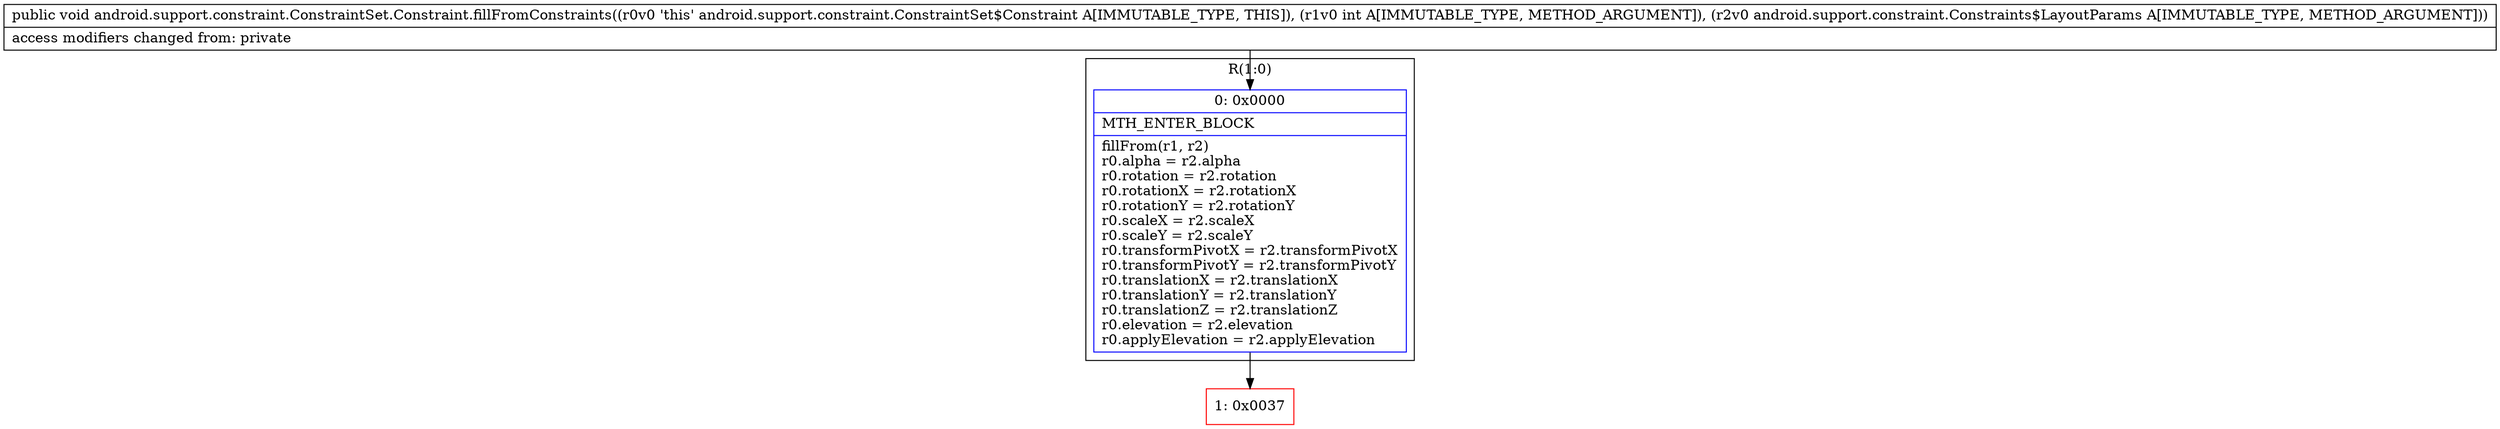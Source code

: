 digraph "CFG forandroid.support.constraint.ConstraintSet.Constraint.fillFromConstraints(ILandroid\/support\/constraint\/Constraints$LayoutParams;)V" {
subgraph cluster_Region_1832306794 {
label = "R(1:0)";
node [shape=record,color=blue];
Node_0 [shape=record,label="{0\:\ 0x0000|MTH_ENTER_BLOCK\l|fillFrom(r1, r2)\lr0.alpha = r2.alpha\lr0.rotation = r2.rotation\lr0.rotationX = r2.rotationX\lr0.rotationY = r2.rotationY\lr0.scaleX = r2.scaleX\lr0.scaleY = r2.scaleY\lr0.transformPivotX = r2.transformPivotX\lr0.transformPivotY = r2.transformPivotY\lr0.translationX = r2.translationX\lr0.translationY = r2.translationY\lr0.translationZ = r2.translationZ\lr0.elevation = r2.elevation\lr0.applyElevation = r2.applyElevation\l}"];
}
Node_1 [shape=record,color=red,label="{1\:\ 0x0037}"];
MethodNode[shape=record,label="{public void android.support.constraint.ConstraintSet.Constraint.fillFromConstraints((r0v0 'this' android.support.constraint.ConstraintSet$Constraint A[IMMUTABLE_TYPE, THIS]), (r1v0 int A[IMMUTABLE_TYPE, METHOD_ARGUMENT]), (r2v0 android.support.constraint.Constraints$LayoutParams A[IMMUTABLE_TYPE, METHOD_ARGUMENT]))  | access modifiers changed from: private\l}"];
MethodNode -> Node_0;
Node_0 -> Node_1;
}

